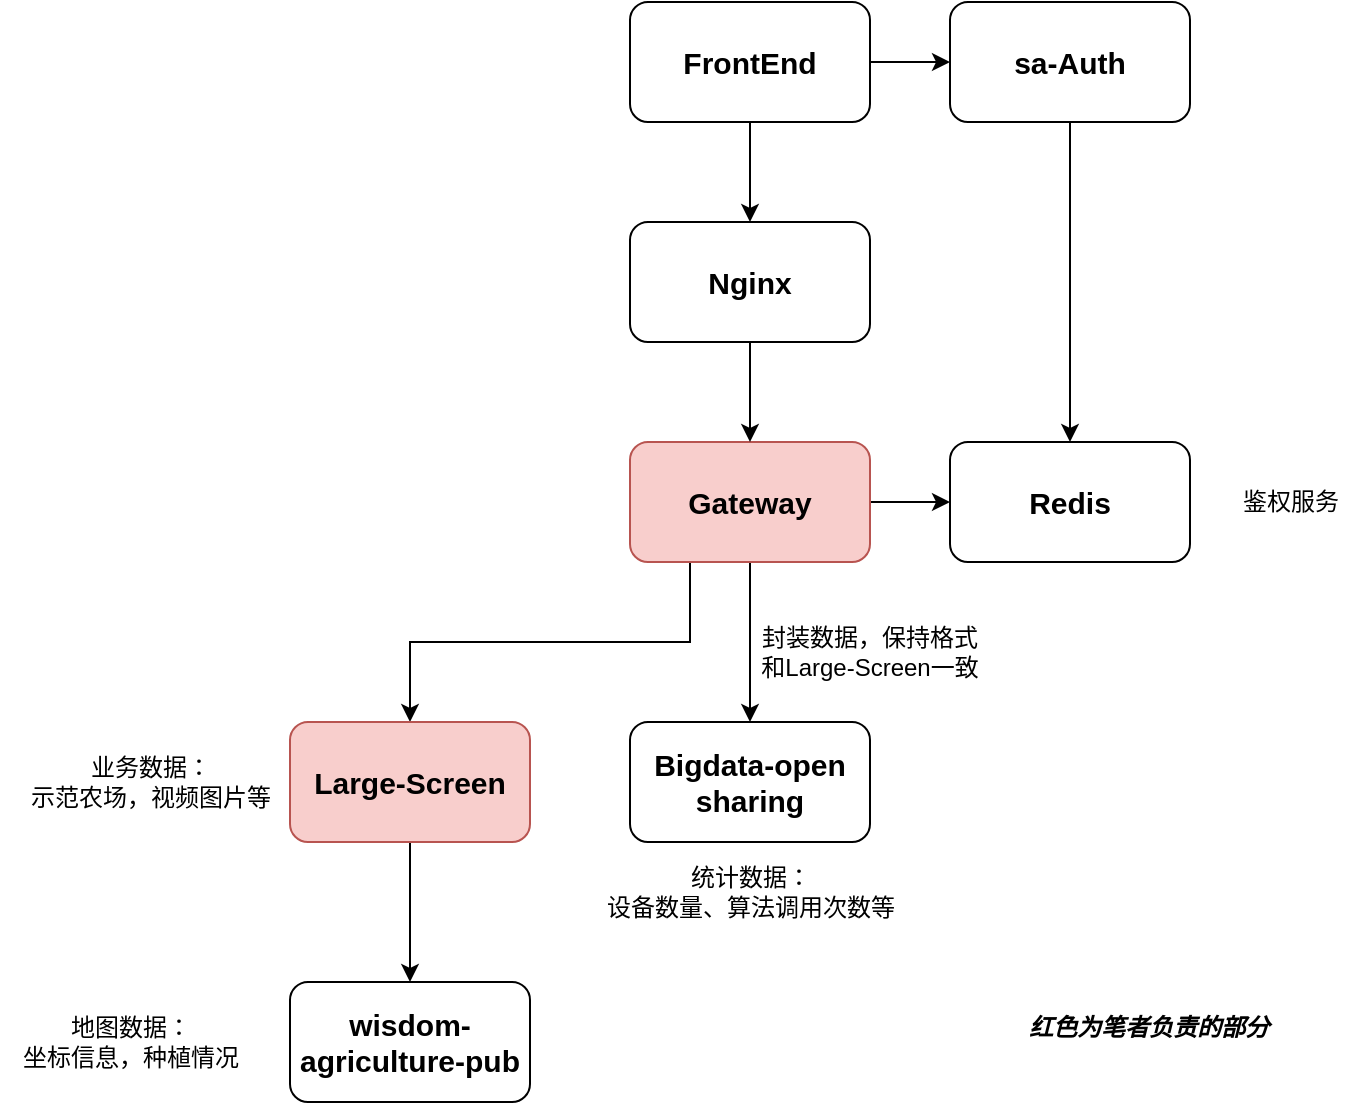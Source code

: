 <mxfile version="24.7.17">
  <diagram name="第 1 页" id="IhaTX1rFbmrpQwdk-6oI">
    <mxGraphModel dx="1259" dy="749" grid="0" gridSize="10" guides="1" tooltips="1" connect="1" arrows="1" fold="1" page="1" pageScale="1" pageWidth="827" pageHeight="1169" math="0" shadow="0">
      <root>
        <mxCell id="0" />
        <mxCell id="1" parent="0" />
        <mxCell id="rwP3ssxxVMxwcZm4XW7S-18" style="edgeStyle=orthogonalEdgeStyle;rounded=0;orthogonalLoop=1;jettySize=auto;html=1;exitX=0.25;exitY=1;exitDx=0;exitDy=0;entryX=0.5;entryY=0;entryDx=0;entryDy=0;" edge="1" parent="1" source="rwP3ssxxVMxwcZm4XW7S-1" target="rwP3ssxxVMxwcZm4XW7S-2">
          <mxGeometry relative="1" as="geometry" />
        </mxCell>
        <mxCell id="rwP3ssxxVMxwcZm4XW7S-19" style="edgeStyle=orthogonalEdgeStyle;rounded=0;orthogonalLoop=1;jettySize=auto;html=1;exitX=0.5;exitY=1;exitDx=0;exitDy=0;entryX=0.5;entryY=0;entryDx=0;entryDy=0;" edge="1" parent="1" source="rwP3ssxxVMxwcZm4XW7S-1" target="rwP3ssxxVMxwcZm4XW7S-3">
          <mxGeometry relative="1" as="geometry" />
        </mxCell>
        <mxCell id="rwP3ssxxVMxwcZm4XW7S-20" style="edgeStyle=orthogonalEdgeStyle;rounded=0;orthogonalLoop=1;jettySize=auto;html=1;exitX=1;exitY=0.5;exitDx=0;exitDy=0;entryX=0;entryY=0.5;entryDx=0;entryDy=0;" edge="1" parent="1" source="rwP3ssxxVMxwcZm4XW7S-1" target="rwP3ssxxVMxwcZm4XW7S-4">
          <mxGeometry relative="1" as="geometry" />
        </mxCell>
        <mxCell id="rwP3ssxxVMxwcZm4XW7S-1" value="&lt;b&gt;&lt;font style=&quot;font-size: 15px;&quot;&gt;Gateway&lt;/font&gt;&lt;/b&gt;" style="rounded=1;whiteSpace=wrap;html=1;fillColor=#f8cecc;strokeColor=#b85450;" vertex="1" parent="1">
          <mxGeometry x="320" y="290" width="120" height="60" as="geometry" />
        </mxCell>
        <mxCell id="rwP3ssxxVMxwcZm4XW7S-16" style="edgeStyle=orthogonalEdgeStyle;rounded=0;orthogonalLoop=1;jettySize=auto;html=1;exitX=0.5;exitY=1;exitDx=0;exitDy=0;entryX=0.5;entryY=0;entryDx=0;entryDy=0;" edge="1" parent="1" source="rwP3ssxxVMxwcZm4XW7S-2" target="rwP3ssxxVMxwcZm4XW7S-10">
          <mxGeometry relative="1" as="geometry" />
        </mxCell>
        <mxCell id="rwP3ssxxVMxwcZm4XW7S-2" value="&lt;b&gt;&lt;font style=&quot;font-size: 15px;&quot;&gt;Large-Screen&lt;/font&gt;&lt;/b&gt;" style="rounded=1;whiteSpace=wrap;html=1;fillColor=#f8cecc;strokeColor=#b85450;" vertex="1" parent="1">
          <mxGeometry x="150" y="430" width="120" height="60" as="geometry" />
        </mxCell>
        <mxCell id="rwP3ssxxVMxwcZm4XW7S-3" value="&lt;span style=&quot;font-size: 15px;&quot;&gt;&lt;b&gt;Bigdata-open sharing&lt;/b&gt;&lt;/span&gt;" style="rounded=1;whiteSpace=wrap;html=1;" vertex="1" parent="1">
          <mxGeometry x="320" y="430" width="120" height="60" as="geometry" />
        </mxCell>
        <mxCell id="rwP3ssxxVMxwcZm4XW7S-4" value="&lt;span style=&quot;font-size: 15px;&quot;&gt;&lt;b&gt;Redis&lt;/b&gt;&lt;/span&gt;" style="rounded=1;whiteSpace=wrap;html=1;" vertex="1" parent="1">
          <mxGeometry x="480" y="290" width="120" height="60" as="geometry" />
        </mxCell>
        <mxCell id="rwP3ssxxVMxwcZm4XW7S-9" style="edgeStyle=orthogonalEdgeStyle;rounded=0;orthogonalLoop=1;jettySize=auto;html=1;exitX=0.5;exitY=1;exitDx=0;exitDy=0;entryX=0.5;entryY=0;entryDx=0;entryDy=0;" edge="1" parent="1" source="rwP3ssxxVMxwcZm4XW7S-8" target="rwP3ssxxVMxwcZm4XW7S-1">
          <mxGeometry relative="1" as="geometry" />
        </mxCell>
        <mxCell id="rwP3ssxxVMxwcZm4XW7S-8" value="&lt;b&gt;&lt;font style=&quot;font-size: 15px;&quot;&gt;Nginx&lt;/font&gt;&lt;/b&gt;" style="rounded=1;whiteSpace=wrap;html=1;" vertex="1" parent="1">
          <mxGeometry x="320" y="180" width="120" height="60" as="geometry" />
        </mxCell>
        <mxCell id="rwP3ssxxVMxwcZm4XW7S-10" value="&lt;span style=&quot;font-size: 15px;&quot;&gt;&lt;b&gt;wisdom-agriculture-pub&lt;/b&gt;&lt;/span&gt;" style="rounded=1;whiteSpace=wrap;html=1;" vertex="1" parent="1">
          <mxGeometry x="150" y="560" width="120" height="60" as="geometry" />
        </mxCell>
        <mxCell id="rwP3ssxxVMxwcZm4XW7S-12" value="业务数据：&lt;div&gt;示范农场，视频图片等&lt;/div&gt;" style="text;html=1;align=center;verticalAlign=middle;resizable=0;points=[];autosize=1;strokeColor=none;fillColor=none;" vertex="1" parent="1">
          <mxGeometry x="10" y="440" width="140" height="40" as="geometry" />
        </mxCell>
        <mxCell id="rwP3ssxxVMxwcZm4XW7S-13" value="统计数据：&lt;div&gt;设备数量、算法调用次数等&lt;/div&gt;" style="text;html=1;align=center;verticalAlign=middle;resizable=0;points=[];autosize=1;strokeColor=none;fillColor=none;" vertex="1" parent="1">
          <mxGeometry x="295" y="495" width="170" height="40" as="geometry" />
        </mxCell>
        <mxCell id="rwP3ssxxVMxwcZm4XW7S-14" value="鉴权服务" style="text;html=1;align=center;verticalAlign=middle;resizable=0;points=[];autosize=1;strokeColor=none;fillColor=none;" vertex="1" parent="1">
          <mxGeometry x="617" y="307" width="66" height="26" as="geometry" />
        </mxCell>
        <mxCell id="rwP3ssxxVMxwcZm4XW7S-17" value="地图数据：&lt;div&gt;坐标信息，种植情况&lt;/div&gt;" style="text;html=1;align=center;verticalAlign=middle;resizable=0;points=[];autosize=1;strokeColor=none;fillColor=none;" vertex="1" parent="1">
          <mxGeometry x="5" y="570" width="130" height="40" as="geometry" />
        </mxCell>
        <mxCell id="rwP3ssxxVMxwcZm4XW7S-21" value="封装数据，保持格式和Large-Screen一致" style="text;html=1;align=center;verticalAlign=middle;whiteSpace=wrap;rounded=0;" vertex="1" parent="1">
          <mxGeometry x="380" y="380" width="120" height="30" as="geometry" />
        </mxCell>
        <mxCell id="rwP3ssxxVMxwcZm4XW7S-22" value="&lt;i&gt;&lt;b&gt;红色为笔者负责的部分&lt;/b&gt;&lt;/i&gt;" style="text;html=1;align=center;verticalAlign=middle;resizable=0;points=[];autosize=1;strokeColor=none;fillColor=none;" vertex="1" parent="1">
          <mxGeometry x="510" y="570" width="138" height="26" as="geometry" />
        </mxCell>
        <mxCell id="rwP3ssxxVMxwcZm4XW7S-24" style="edgeStyle=orthogonalEdgeStyle;rounded=0;orthogonalLoop=1;jettySize=auto;html=1;exitX=0.5;exitY=1;exitDx=0;exitDy=0;entryX=0.5;entryY=0;entryDx=0;entryDy=0;" edge="1" parent="1" source="rwP3ssxxVMxwcZm4XW7S-23" target="rwP3ssxxVMxwcZm4XW7S-8">
          <mxGeometry relative="1" as="geometry" />
        </mxCell>
        <mxCell id="rwP3ssxxVMxwcZm4XW7S-27" style="edgeStyle=orthogonalEdgeStyle;rounded=0;orthogonalLoop=1;jettySize=auto;html=1;exitX=1;exitY=0.5;exitDx=0;exitDy=0;entryX=0;entryY=0.5;entryDx=0;entryDy=0;" edge="1" parent="1" source="rwP3ssxxVMxwcZm4XW7S-23" target="rwP3ssxxVMxwcZm4XW7S-26">
          <mxGeometry relative="1" as="geometry" />
        </mxCell>
        <mxCell id="rwP3ssxxVMxwcZm4XW7S-23" value="&lt;b&gt;&lt;font style=&quot;font-size: 15px;&quot;&gt;FrontEnd&lt;/font&gt;&lt;/b&gt;" style="rounded=1;whiteSpace=wrap;html=1;" vertex="1" parent="1">
          <mxGeometry x="320" y="70" width="120" height="60" as="geometry" />
        </mxCell>
        <mxCell id="rwP3ssxxVMxwcZm4XW7S-28" style="edgeStyle=orthogonalEdgeStyle;rounded=0;orthogonalLoop=1;jettySize=auto;html=1;exitX=0.5;exitY=1;exitDx=0;exitDy=0;entryX=0.5;entryY=0;entryDx=0;entryDy=0;" edge="1" parent="1" source="rwP3ssxxVMxwcZm4XW7S-26" target="rwP3ssxxVMxwcZm4XW7S-4">
          <mxGeometry relative="1" as="geometry" />
        </mxCell>
        <mxCell id="rwP3ssxxVMxwcZm4XW7S-26" value="&lt;b&gt;&lt;font style=&quot;font-size: 15px;&quot;&gt;sa-Auth&lt;/font&gt;&lt;/b&gt;" style="rounded=1;whiteSpace=wrap;html=1;" vertex="1" parent="1">
          <mxGeometry x="480" y="70" width="120" height="60" as="geometry" />
        </mxCell>
      </root>
    </mxGraphModel>
  </diagram>
</mxfile>

